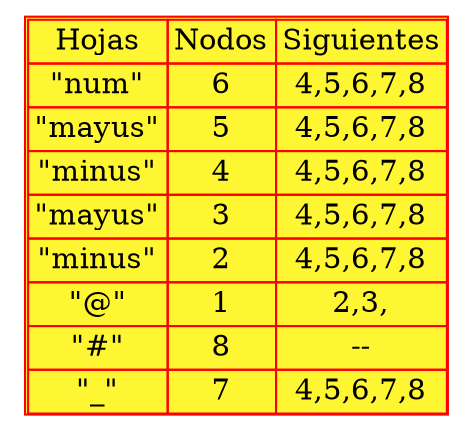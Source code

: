 digraph G{
tbl [
shape=plaintext
label=<
<table color='red' cellspacing='0' bgcolor="#FFF633">
<tr><td>Hojas</td><td>Nodos</td><td>Siguientes</td></tr>
<tr><td>"num"</td><td>6</td><td>4,5,6,7,8</td></tr>
<tr><td>"mayus"</td><td>5</td><td>4,5,6,7,8</td></tr>
<tr><td>"minus"</td><td>4</td><td>4,5,6,7,8</td></tr>
<tr><td>"mayus"</td><td>3</td><td>4,5,6,7,8</td></tr>
<tr><td>"minus"</td><td>2</td><td>4,5,6,7,8</td></tr>
<tr><td>"@"</td><td>1</td><td>2,3,</td></tr>
<tr><td>"#"</td><td>8</td><td>--</td></tr>
<tr><td>"_"</td><td>7</td><td>4,5,6,7,8</td></tr>
</table>
>];
}

